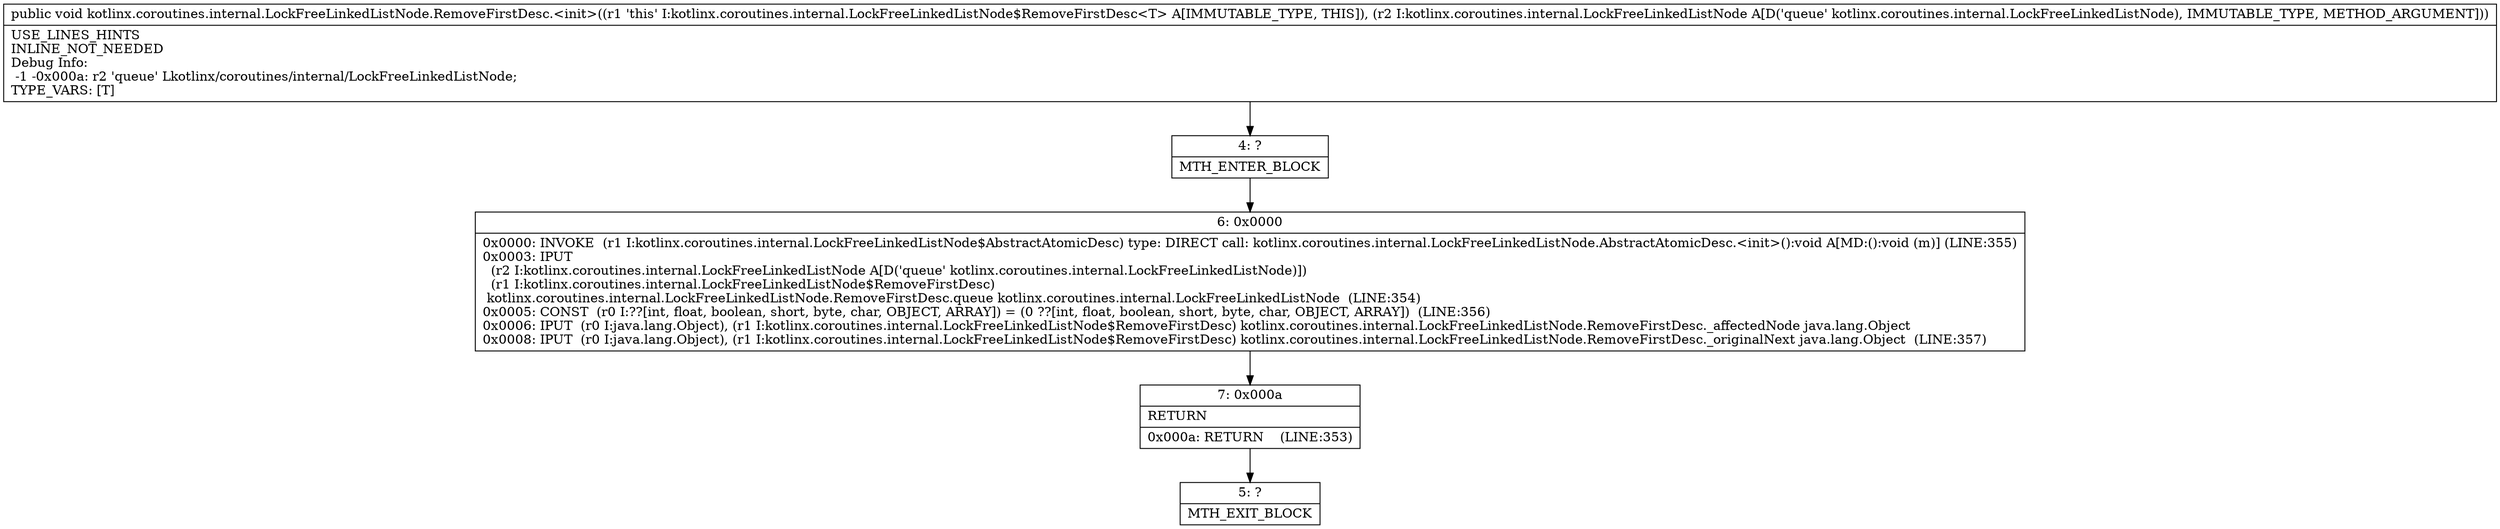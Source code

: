 digraph "CFG forkotlinx.coroutines.internal.LockFreeLinkedListNode.RemoveFirstDesc.\<init\>(Lkotlinx\/coroutines\/internal\/LockFreeLinkedListNode;)V" {
Node_4 [shape=record,label="{4\:\ ?|MTH_ENTER_BLOCK\l}"];
Node_6 [shape=record,label="{6\:\ 0x0000|0x0000: INVOKE  (r1 I:kotlinx.coroutines.internal.LockFreeLinkedListNode$AbstractAtomicDesc) type: DIRECT call: kotlinx.coroutines.internal.LockFreeLinkedListNode.AbstractAtomicDesc.\<init\>():void A[MD:():void (m)] (LINE:355)\l0x0003: IPUT  \l  (r2 I:kotlinx.coroutines.internal.LockFreeLinkedListNode A[D('queue' kotlinx.coroutines.internal.LockFreeLinkedListNode)])\l  (r1 I:kotlinx.coroutines.internal.LockFreeLinkedListNode$RemoveFirstDesc)\l kotlinx.coroutines.internal.LockFreeLinkedListNode.RemoveFirstDesc.queue kotlinx.coroutines.internal.LockFreeLinkedListNode  (LINE:354)\l0x0005: CONST  (r0 I:??[int, float, boolean, short, byte, char, OBJECT, ARRAY]) = (0 ??[int, float, boolean, short, byte, char, OBJECT, ARRAY])  (LINE:356)\l0x0006: IPUT  (r0 I:java.lang.Object), (r1 I:kotlinx.coroutines.internal.LockFreeLinkedListNode$RemoveFirstDesc) kotlinx.coroutines.internal.LockFreeLinkedListNode.RemoveFirstDesc._affectedNode java.lang.Object \l0x0008: IPUT  (r0 I:java.lang.Object), (r1 I:kotlinx.coroutines.internal.LockFreeLinkedListNode$RemoveFirstDesc) kotlinx.coroutines.internal.LockFreeLinkedListNode.RemoveFirstDesc._originalNext java.lang.Object  (LINE:357)\l}"];
Node_7 [shape=record,label="{7\:\ 0x000a|RETURN\l|0x000a: RETURN    (LINE:353)\l}"];
Node_5 [shape=record,label="{5\:\ ?|MTH_EXIT_BLOCK\l}"];
MethodNode[shape=record,label="{public void kotlinx.coroutines.internal.LockFreeLinkedListNode.RemoveFirstDesc.\<init\>((r1 'this' I:kotlinx.coroutines.internal.LockFreeLinkedListNode$RemoveFirstDesc\<T\> A[IMMUTABLE_TYPE, THIS]), (r2 I:kotlinx.coroutines.internal.LockFreeLinkedListNode A[D('queue' kotlinx.coroutines.internal.LockFreeLinkedListNode), IMMUTABLE_TYPE, METHOD_ARGUMENT]))  | USE_LINES_HINTS\lINLINE_NOT_NEEDED\lDebug Info:\l  \-1 \-0x000a: r2 'queue' Lkotlinx\/coroutines\/internal\/LockFreeLinkedListNode;\lTYPE_VARS: [T]\l}"];
MethodNode -> Node_4;Node_4 -> Node_6;
Node_6 -> Node_7;
Node_7 -> Node_5;
}

